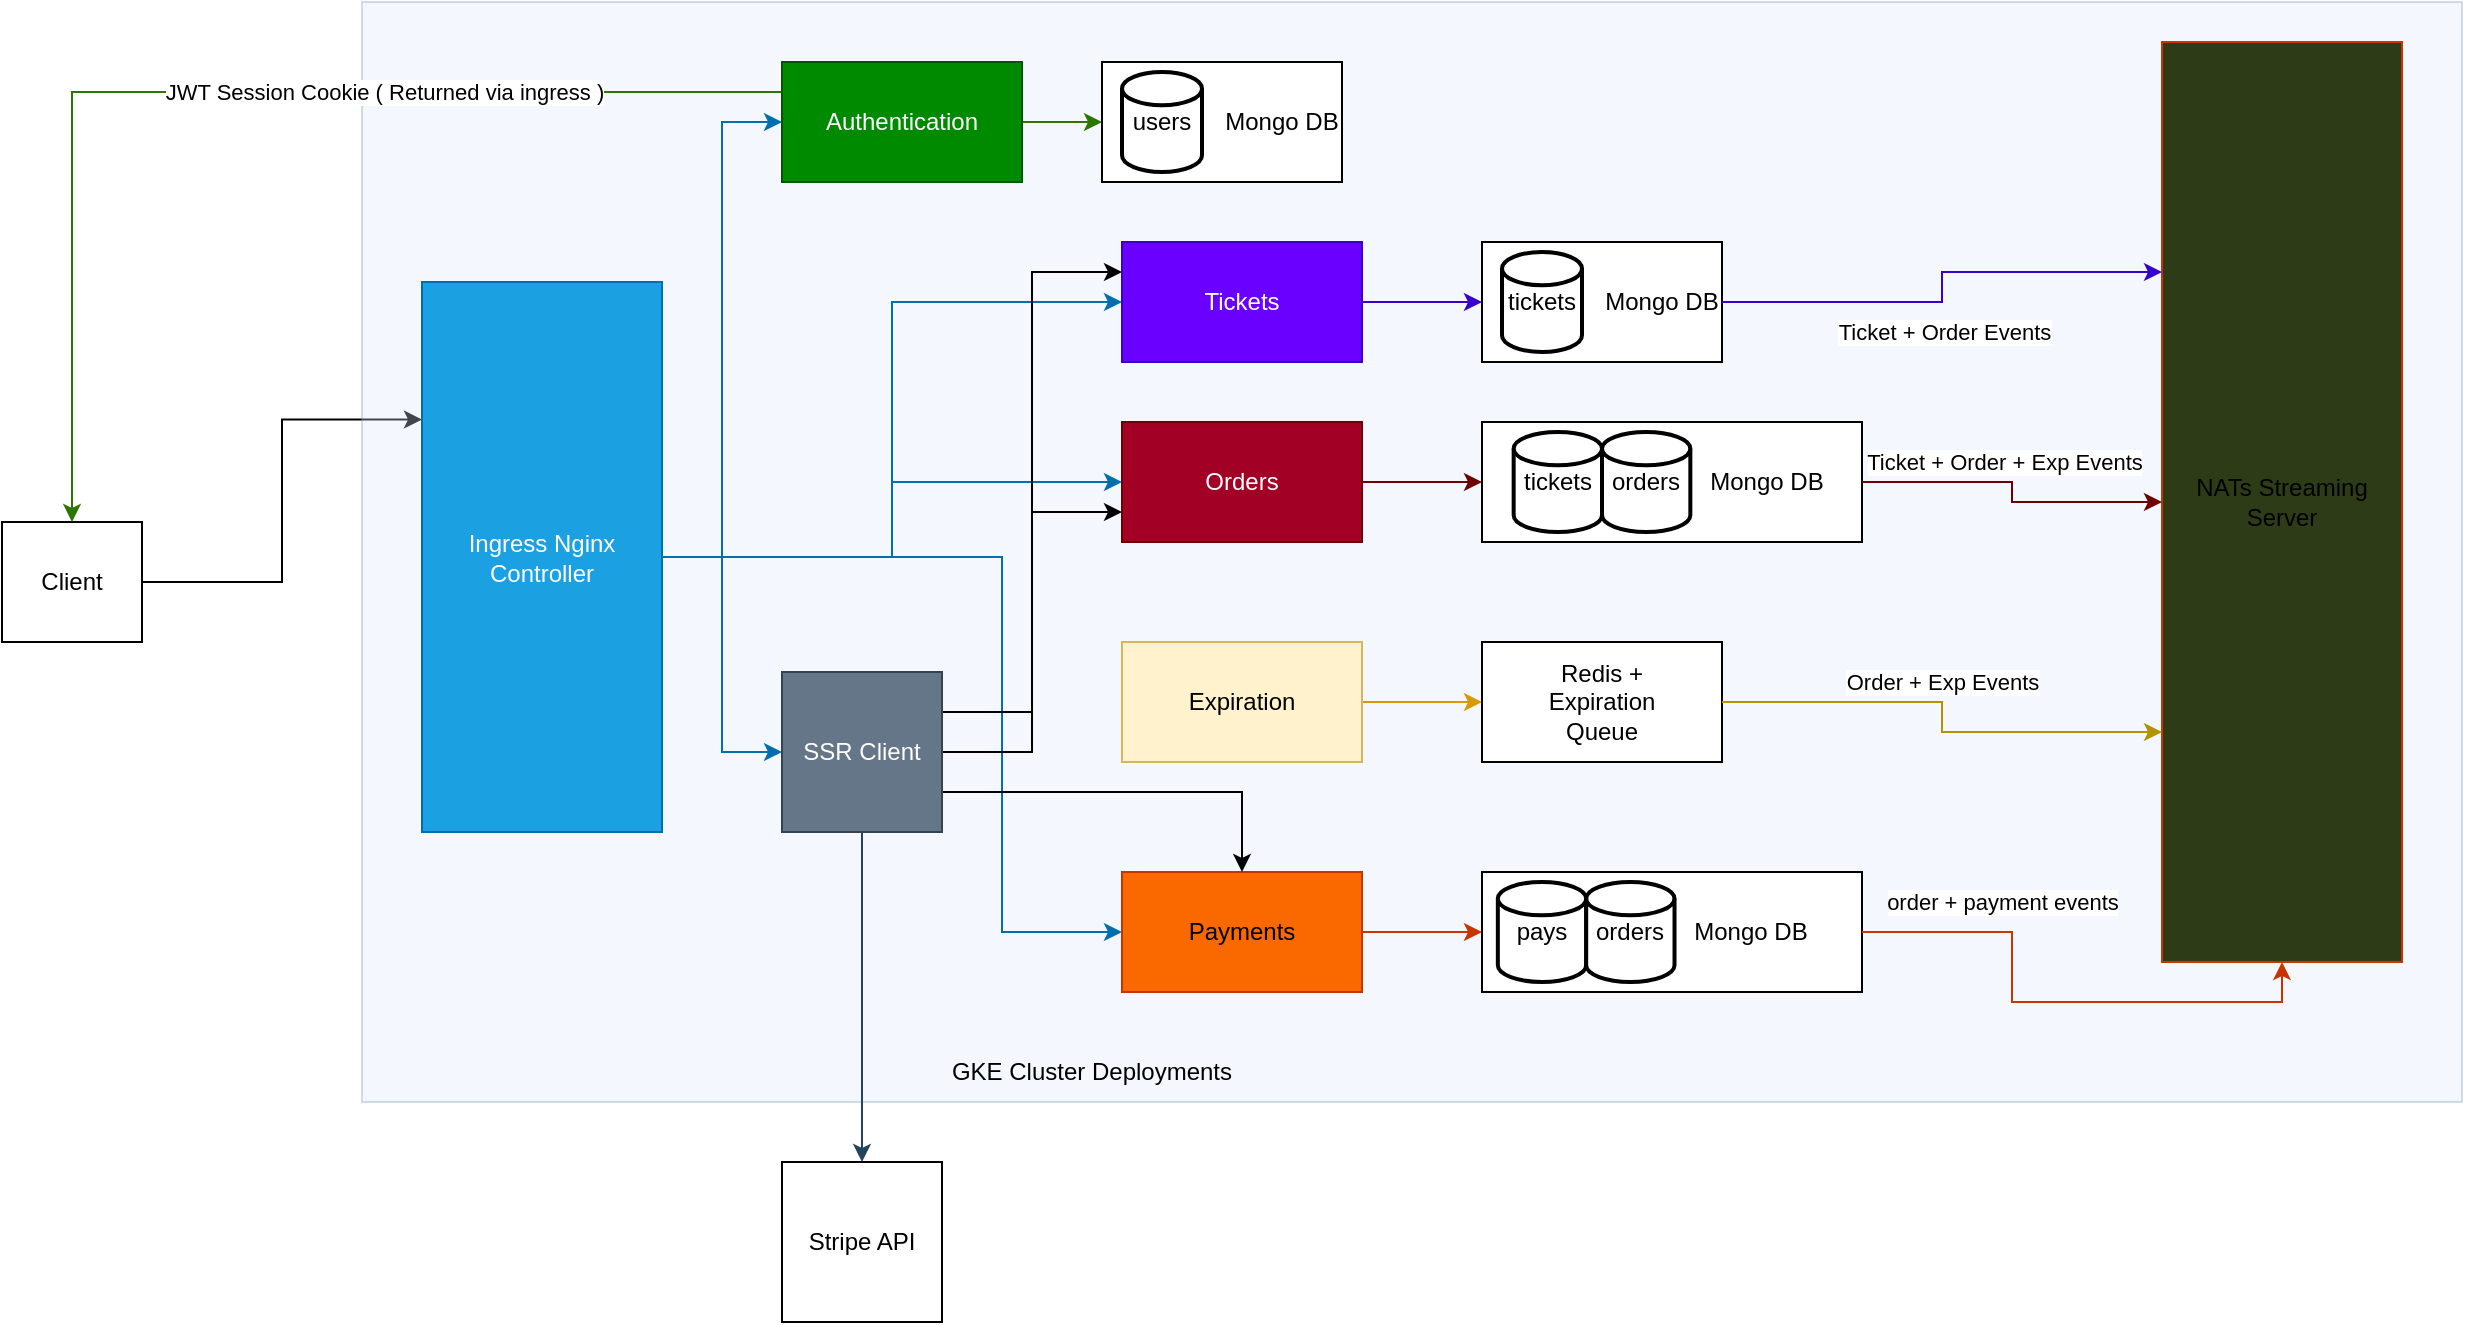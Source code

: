 <mxfile version="24.8.4">
  <diagram name="Page-1" id="2mIcbWn97onkplZoNOdT">
    <mxGraphModel dx="1313" dy="1253" grid="1" gridSize="10" guides="1" tooltips="1" connect="1" arrows="1" fold="1" page="1" pageScale="1" pageWidth="827" pageHeight="1169" math="0" shadow="0">
      <root>
        <mxCell id="0" />
        <mxCell id="1" parent="0" />
        <mxCell id="glK48s7Gl2eaxIGv5ge9-5" style="edgeStyle=orthogonalEdgeStyle;rounded=0;orthogonalLoop=1;jettySize=auto;html=1;entryX=0;entryY=0.25;entryDx=0;entryDy=0;" edge="1" parent="1" source="glK48s7Gl2eaxIGv5ge9-1" target="glK48s7Gl2eaxIGv5ge9-3">
          <mxGeometry relative="1" as="geometry" />
        </mxCell>
        <mxCell id="glK48s7Gl2eaxIGv5ge9-1" value="Client" style="rounded=0;whiteSpace=wrap;html=1;" vertex="1" parent="1">
          <mxGeometry x="50" y="380" width="70" height="60" as="geometry" />
        </mxCell>
        <mxCell id="glK48s7Gl2eaxIGv5ge9-2" value="" style="rounded=0;whiteSpace=wrap;html=1;opacity=30;fillColor=#dae8fc;strokeColor=#6c8ebf;align=left;" vertex="1" parent="1">
          <mxGeometry x="230" y="120" width="1050" height="550" as="geometry" />
        </mxCell>
        <mxCell id="glK48s7Gl2eaxIGv5ge9-47" style="edgeStyle=orthogonalEdgeStyle;rounded=0;orthogonalLoop=1;jettySize=auto;html=1;entryX=0;entryY=0.5;entryDx=0;entryDy=0;fillColor=#1ba1e2;strokeColor=#006EAF;" edge="1" parent="1" source="glK48s7Gl2eaxIGv5ge9-3" target="glK48s7Gl2eaxIGv5ge9-6">
          <mxGeometry relative="1" as="geometry" />
        </mxCell>
        <mxCell id="glK48s7Gl2eaxIGv5ge9-48" style="edgeStyle=orthogonalEdgeStyle;rounded=0;orthogonalLoop=1;jettySize=auto;html=1;entryX=0;entryY=0.5;entryDx=0;entryDy=0;fillColor=#1ba1e2;strokeColor=#006EAF;" edge="1" parent="1" source="glK48s7Gl2eaxIGv5ge9-3" target="glK48s7Gl2eaxIGv5ge9-13">
          <mxGeometry relative="1" as="geometry" />
        </mxCell>
        <mxCell id="glK48s7Gl2eaxIGv5ge9-49" style="edgeStyle=orthogonalEdgeStyle;rounded=0;orthogonalLoop=1;jettySize=auto;html=1;entryX=0;entryY=0.5;entryDx=0;entryDy=0;fillColor=#1ba1e2;strokeColor=#006EAF;" edge="1" parent="1" source="glK48s7Gl2eaxIGv5ge9-3" target="glK48s7Gl2eaxIGv5ge9-34">
          <mxGeometry relative="1" as="geometry" />
        </mxCell>
        <mxCell id="glK48s7Gl2eaxIGv5ge9-50" style="edgeStyle=orthogonalEdgeStyle;rounded=0;orthogonalLoop=1;jettySize=auto;html=1;entryX=0;entryY=0.5;entryDx=0;entryDy=0;fillColor=#1ba1e2;strokeColor=#006EAF;" edge="1" parent="1" source="glK48s7Gl2eaxIGv5ge9-3" target="glK48s7Gl2eaxIGv5ge9-20">
          <mxGeometry relative="1" as="geometry" />
        </mxCell>
        <mxCell id="glK48s7Gl2eaxIGv5ge9-51" style="edgeStyle=orthogonalEdgeStyle;rounded=0;orthogonalLoop=1;jettySize=auto;html=1;entryX=0;entryY=0.5;entryDx=0;entryDy=0;fillColor=#1ba1e2;strokeColor=#006EAF;" edge="1" parent="1" source="glK48s7Gl2eaxIGv5ge9-3" target="glK48s7Gl2eaxIGv5ge9-28">
          <mxGeometry relative="1" as="geometry">
            <Array as="points">
              <mxPoint x="550" y="398" />
              <mxPoint x="550" y="585" />
            </Array>
          </mxGeometry>
        </mxCell>
        <mxCell id="glK48s7Gl2eaxIGv5ge9-3" value="Ingress Nginx Controller" style="rounded=0;whiteSpace=wrap;html=1;fillColor=#1ba1e2;fontColor=#ffffff;strokeColor=#006EAF;" vertex="1" parent="1">
          <mxGeometry x="260" y="260" width="120" height="275" as="geometry" />
        </mxCell>
        <mxCell id="glK48s7Gl2eaxIGv5ge9-4" value="GKE Cluster Deployments" style="text;html=1;align=center;verticalAlign=middle;whiteSpace=wrap;rounded=0;" vertex="1" parent="1">
          <mxGeometry x="485" y="640" width="220" height="30" as="geometry" />
        </mxCell>
        <mxCell id="glK48s7Gl2eaxIGv5ge9-12" style="edgeStyle=orthogonalEdgeStyle;rounded=0;orthogonalLoop=1;jettySize=auto;html=1;exitX=1;exitY=0.5;exitDx=0;exitDy=0;entryX=0;entryY=0.5;entryDx=0;entryDy=0;fillColor=#60a917;strokeColor=#2D7600;" edge="1" parent="1" source="glK48s7Gl2eaxIGv5ge9-6" target="glK48s7Gl2eaxIGv5ge9-8">
          <mxGeometry relative="1" as="geometry" />
        </mxCell>
        <mxCell id="glK48s7Gl2eaxIGv5ge9-61" style="edgeStyle=orthogonalEdgeStyle;rounded=0;orthogonalLoop=1;jettySize=auto;html=1;exitX=0;exitY=0.25;exitDx=0;exitDy=0;entryX=0.5;entryY=0;entryDx=0;entryDy=0;fillColor=#60a917;strokeColor=#2D7600;" edge="1" parent="1" source="glK48s7Gl2eaxIGv5ge9-6" target="glK48s7Gl2eaxIGv5ge9-1">
          <mxGeometry relative="1" as="geometry" />
        </mxCell>
        <mxCell id="glK48s7Gl2eaxIGv5ge9-62" value="JWT Session Cookie ( Returned via ingress )" style="edgeLabel;html=1;align=center;verticalAlign=middle;resizable=0;points=[];" vertex="1" connectable="0" parent="glK48s7Gl2eaxIGv5ge9-61">
          <mxGeometry x="0.016" y="3" relative="1" as="geometry">
            <mxPoint x="90" y="-3" as="offset" />
          </mxGeometry>
        </mxCell>
        <mxCell id="glK48s7Gl2eaxIGv5ge9-6" value="Authentication" style="rounded=0;whiteSpace=wrap;html=1;fillColor=#008a00;strokeColor=#005700;fontColor=#ffffff;" vertex="1" parent="1">
          <mxGeometry x="440" y="150" width="120" height="60" as="geometry" />
        </mxCell>
        <mxCell id="glK48s7Gl2eaxIGv5ge9-11" value="" style="group;fillColor=#008a00;fontColor=#ffffff;strokeColor=#005700;" vertex="1" connectable="0" parent="1">
          <mxGeometry x="600" y="150" width="120" height="60" as="geometry" />
        </mxCell>
        <mxCell id="glK48s7Gl2eaxIGv5ge9-8" value="" style="rounded=0;whiteSpace=wrap;html=1;" vertex="1" parent="glK48s7Gl2eaxIGv5ge9-11">
          <mxGeometry width="120" height="60" as="geometry" />
        </mxCell>
        <mxCell id="glK48s7Gl2eaxIGv5ge9-7" value="users" style="strokeWidth=2;html=1;shape=mxgraph.flowchart.database;whiteSpace=wrap;" vertex="1" parent="glK48s7Gl2eaxIGv5ge9-11">
          <mxGeometry x="10" y="5" width="40" height="50" as="geometry" />
        </mxCell>
        <mxCell id="glK48s7Gl2eaxIGv5ge9-9" value="Mongo DB" style="text;html=1;align=center;verticalAlign=middle;whiteSpace=wrap;rounded=0;" vertex="1" parent="glK48s7Gl2eaxIGv5ge9-11">
          <mxGeometry x="60" y="15" width="60" height="30" as="geometry" />
        </mxCell>
        <mxCell id="glK48s7Gl2eaxIGv5ge9-18" style="edgeStyle=orthogonalEdgeStyle;rounded=0;orthogonalLoop=1;jettySize=auto;html=1;entryX=0;entryY=0.5;entryDx=0;entryDy=0;fillColor=#6a00ff;strokeColor=#3700CC;" edge="1" parent="1" source="glK48s7Gl2eaxIGv5ge9-13" target="glK48s7Gl2eaxIGv5ge9-15">
          <mxGeometry relative="1" as="geometry" />
        </mxCell>
        <mxCell id="glK48s7Gl2eaxIGv5ge9-13" value="Tickets" style="rounded=0;whiteSpace=wrap;html=1;fillColor=#6a00ff;strokeColor=#3700CC;fontColor=#ffffff;" vertex="1" parent="1">
          <mxGeometry x="610" y="240" width="120" height="60" as="geometry" />
        </mxCell>
        <mxCell id="glK48s7Gl2eaxIGv5ge9-14" value="" style="group" vertex="1" connectable="0" parent="1">
          <mxGeometry x="790" y="240" width="120" height="60" as="geometry" />
        </mxCell>
        <mxCell id="glK48s7Gl2eaxIGv5ge9-15" value="" style="rounded=0;whiteSpace=wrap;html=1;" vertex="1" parent="glK48s7Gl2eaxIGv5ge9-14">
          <mxGeometry width="120" height="60" as="geometry" />
        </mxCell>
        <mxCell id="glK48s7Gl2eaxIGv5ge9-16" value="tickets" style="strokeWidth=2;html=1;shape=mxgraph.flowchart.database;whiteSpace=wrap;" vertex="1" parent="glK48s7Gl2eaxIGv5ge9-14">
          <mxGeometry x="10" y="5" width="40" height="50" as="geometry" />
        </mxCell>
        <mxCell id="glK48s7Gl2eaxIGv5ge9-17" value="Mongo DB" style="text;html=1;align=center;verticalAlign=middle;whiteSpace=wrap;rounded=0;" vertex="1" parent="glK48s7Gl2eaxIGv5ge9-14">
          <mxGeometry x="60" y="15" width="60" height="30" as="geometry" />
        </mxCell>
        <mxCell id="glK48s7Gl2eaxIGv5ge9-19" style="edgeStyle=orthogonalEdgeStyle;rounded=0;orthogonalLoop=1;jettySize=auto;html=1;entryX=0;entryY=0.5;entryDx=0;entryDy=0;fillColor=#a20025;strokeColor=#6F0000;" edge="1" parent="1" source="glK48s7Gl2eaxIGv5ge9-20" target="glK48s7Gl2eaxIGv5ge9-22">
          <mxGeometry relative="1" as="geometry" />
        </mxCell>
        <mxCell id="glK48s7Gl2eaxIGv5ge9-20" value="Orders" style="rounded=0;whiteSpace=wrap;html=1;fillColor=#a20025;strokeColor=#6F0000;fontColor=#ffffff;" vertex="1" parent="1">
          <mxGeometry x="610" y="330" width="120" height="60" as="geometry" />
        </mxCell>
        <mxCell id="glK48s7Gl2eaxIGv5ge9-21" value="" style="group" vertex="1" connectable="0" parent="1">
          <mxGeometry x="790" y="330" width="190" height="60" as="geometry" />
        </mxCell>
        <mxCell id="glK48s7Gl2eaxIGv5ge9-26" value="" style="group" vertex="1" connectable="0" parent="glK48s7Gl2eaxIGv5ge9-21">
          <mxGeometry width="190" height="60" as="geometry" />
        </mxCell>
        <mxCell id="glK48s7Gl2eaxIGv5ge9-22" value="" style="rounded=0;whiteSpace=wrap;html=1;" vertex="1" parent="glK48s7Gl2eaxIGv5ge9-26">
          <mxGeometry width="190" height="60" as="geometry" />
        </mxCell>
        <mxCell id="glK48s7Gl2eaxIGv5ge9-23" value="tickets" style="strokeWidth=2;html=1;shape=mxgraph.flowchart.database;whiteSpace=wrap;" vertex="1" parent="glK48s7Gl2eaxIGv5ge9-26">
          <mxGeometry x="15.83" y="5" width="44.17" height="50" as="geometry" />
        </mxCell>
        <mxCell id="glK48s7Gl2eaxIGv5ge9-24" value="Mongo DB" style="text;html=1;align=center;verticalAlign=middle;whiteSpace=wrap;rounded=0;" vertex="1" parent="glK48s7Gl2eaxIGv5ge9-26">
          <mxGeometry x="95" y="15" width="95" height="30" as="geometry" />
        </mxCell>
        <mxCell id="glK48s7Gl2eaxIGv5ge9-25" value="orders" style="strokeWidth=2;html=1;shape=mxgraph.flowchart.database;whiteSpace=wrap;" vertex="1" parent="glK48s7Gl2eaxIGv5ge9-26">
          <mxGeometry x="60" y="5" width="44.17" height="50" as="geometry" />
        </mxCell>
        <mxCell id="glK48s7Gl2eaxIGv5ge9-27" style="edgeStyle=orthogonalEdgeStyle;rounded=0;orthogonalLoop=1;jettySize=auto;html=1;entryX=0;entryY=0.5;entryDx=0;entryDy=0;fillColor=#fa6800;strokeColor=#C73500;" edge="1" parent="1" source="glK48s7Gl2eaxIGv5ge9-28" target="glK48s7Gl2eaxIGv5ge9-29">
          <mxGeometry relative="1" as="geometry" />
        </mxCell>
        <mxCell id="glK48s7Gl2eaxIGv5ge9-28" value="Payments" style="rounded=0;whiteSpace=wrap;html=1;fillColor=#fa6800;strokeColor=#C73500;fontColor=#000000;" vertex="1" parent="1">
          <mxGeometry x="610" y="555" width="120" height="60" as="geometry" />
        </mxCell>
        <mxCell id="glK48s7Gl2eaxIGv5ge9-33" value="" style="group" vertex="1" connectable="0" parent="1">
          <mxGeometry x="790" y="555" width="190" height="60" as="geometry" />
        </mxCell>
        <mxCell id="glK48s7Gl2eaxIGv5ge9-29" value="" style="rounded=0;whiteSpace=wrap;html=1;" vertex="1" parent="glK48s7Gl2eaxIGv5ge9-33">
          <mxGeometry width="190" height="60" as="geometry" />
        </mxCell>
        <mxCell id="glK48s7Gl2eaxIGv5ge9-30" value="pays" style="strokeWidth=2;html=1;shape=mxgraph.flowchart.database;whiteSpace=wrap;" vertex="1" parent="glK48s7Gl2eaxIGv5ge9-33">
          <mxGeometry x="7.92" y="5" width="44.17" height="50" as="geometry" />
        </mxCell>
        <mxCell id="glK48s7Gl2eaxIGv5ge9-31" value="Mongo DB" style="text;html=1;align=center;verticalAlign=middle;whiteSpace=wrap;rounded=0;" vertex="1" parent="glK48s7Gl2eaxIGv5ge9-33">
          <mxGeometry x="87.09" y="15" width="95" height="30" as="geometry" />
        </mxCell>
        <mxCell id="glK48s7Gl2eaxIGv5ge9-32" value="orders" style="strokeWidth=2;html=1;shape=mxgraph.flowchart.database;whiteSpace=wrap;" vertex="1" parent="glK48s7Gl2eaxIGv5ge9-33">
          <mxGeometry x="52.09" y="5" width="44.17" height="50" as="geometry" />
        </mxCell>
        <mxCell id="glK48s7Gl2eaxIGv5ge9-53" style="edgeStyle=orthogonalEdgeStyle;rounded=0;orthogonalLoop=1;jettySize=auto;html=1;entryX=0.5;entryY=0;entryDx=0;entryDy=0;fillColor=#bac8d3;strokeColor=#23445d;" edge="1" parent="1" source="glK48s7Gl2eaxIGv5ge9-34" target="glK48s7Gl2eaxIGv5ge9-52">
          <mxGeometry relative="1" as="geometry" />
        </mxCell>
        <mxCell id="glK48s7Gl2eaxIGv5ge9-63" style="edgeStyle=orthogonalEdgeStyle;rounded=0;orthogonalLoop=1;jettySize=auto;html=1;entryX=0;entryY=0.25;entryDx=0;entryDy=0;" edge="1" parent="1" source="glK48s7Gl2eaxIGv5ge9-34" target="glK48s7Gl2eaxIGv5ge9-13">
          <mxGeometry relative="1" as="geometry" />
        </mxCell>
        <mxCell id="glK48s7Gl2eaxIGv5ge9-64" style="edgeStyle=orthogonalEdgeStyle;rounded=0;orthogonalLoop=1;jettySize=auto;html=1;exitX=1;exitY=0.25;exitDx=0;exitDy=0;entryX=0;entryY=0.75;entryDx=0;entryDy=0;" edge="1" parent="1" source="glK48s7Gl2eaxIGv5ge9-34" target="glK48s7Gl2eaxIGv5ge9-20">
          <mxGeometry relative="1" as="geometry" />
        </mxCell>
        <mxCell id="glK48s7Gl2eaxIGv5ge9-65" style="edgeStyle=orthogonalEdgeStyle;rounded=0;orthogonalLoop=1;jettySize=auto;html=1;exitX=1;exitY=0.75;exitDx=0;exitDy=0;entryX=0.5;entryY=0;entryDx=0;entryDy=0;" edge="1" parent="1" source="glK48s7Gl2eaxIGv5ge9-34" target="glK48s7Gl2eaxIGv5ge9-28">
          <mxGeometry relative="1" as="geometry" />
        </mxCell>
        <mxCell id="glK48s7Gl2eaxIGv5ge9-34" value="SSR Client" style="whiteSpace=wrap;html=1;aspect=fixed;fillColor=#647687;fontColor=#ffffff;strokeColor=#314354;" vertex="1" parent="1">
          <mxGeometry x="440" y="455" width="80" height="80" as="geometry" />
        </mxCell>
        <mxCell id="glK48s7Gl2eaxIGv5ge9-38" value="NATs Streaming Server" style="rounded=0;whiteSpace=wrap;html=1;fillColor=#2e3b17;strokeColor=#C73500;fontColor=#000000;" vertex="1" parent="1">
          <mxGeometry x="1130" y="140" width="120" height="460" as="geometry" />
        </mxCell>
        <mxCell id="glK48s7Gl2eaxIGv5ge9-39" style="edgeStyle=orthogonalEdgeStyle;rounded=0;orthogonalLoop=1;jettySize=auto;html=1;entryX=0;entryY=0.5;entryDx=0;entryDy=0;fillColor=#ffe6cc;strokeColor=#d79b00;" edge="1" parent="1" source="glK48s7Gl2eaxIGv5ge9-40" target="glK48s7Gl2eaxIGv5ge9-42">
          <mxGeometry relative="1" as="geometry" />
        </mxCell>
        <mxCell id="glK48s7Gl2eaxIGv5ge9-40" value="Expiration" style="rounded=0;whiteSpace=wrap;html=1;fillColor=#fff2cc;strokeColor=#d6b656;" vertex="1" parent="1">
          <mxGeometry x="610" y="440" width="120" height="60" as="geometry" />
        </mxCell>
        <mxCell id="glK48s7Gl2eaxIGv5ge9-41" value="" style="group" vertex="1" connectable="0" parent="1">
          <mxGeometry x="790" y="440" width="120" height="60" as="geometry" />
        </mxCell>
        <mxCell id="glK48s7Gl2eaxIGv5ge9-42" value="" style="rounded=0;whiteSpace=wrap;html=1;" vertex="1" parent="glK48s7Gl2eaxIGv5ge9-41">
          <mxGeometry width="120" height="60" as="geometry" />
        </mxCell>
        <mxCell id="glK48s7Gl2eaxIGv5ge9-44" value="Redis + Expiration Queue" style="text;html=1;align=center;verticalAlign=middle;whiteSpace=wrap;rounded=0;" vertex="1" parent="glK48s7Gl2eaxIGv5ge9-41">
          <mxGeometry x="30" y="15" width="60" height="30" as="geometry" />
        </mxCell>
        <mxCell id="glK48s7Gl2eaxIGv5ge9-52" value="Stripe API" style="whiteSpace=wrap;html=1;aspect=fixed;" vertex="1" parent="1">
          <mxGeometry x="440" y="700" width="80" height="80" as="geometry" />
        </mxCell>
        <mxCell id="glK48s7Gl2eaxIGv5ge9-54" style="edgeStyle=orthogonalEdgeStyle;rounded=0;orthogonalLoop=1;jettySize=auto;html=1;entryX=0;entryY=0.25;entryDx=0;entryDy=0;fillColor=#6a00ff;strokeColor=#3700CC;" edge="1" parent="1" source="glK48s7Gl2eaxIGv5ge9-15" target="glK48s7Gl2eaxIGv5ge9-38">
          <mxGeometry relative="1" as="geometry" />
        </mxCell>
        <mxCell id="glK48s7Gl2eaxIGv5ge9-66" value="Ticket + Order Events" style="edgeLabel;html=1;align=center;verticalAlign=middle;resizable=0;points=[];" vertex="1" connectable="0" parent="glK48s7Gl2eaxIGv5ge9-54">
          <mxGeometry x="-0.231" y="-3" relative="1" as="geometry">
            <mxPoint x="20" y="12" as="offset" />
          </mxGeometry>
        </mxCell>
        <mxCell id="glK48s7Gl2eaxIGv5ge9-55" style="edgeStyle=orthogonalEdgeStyle;rounded=0;orthogonalLoop=1;jettySize=auto;html=1;entryX=0;entryY=0.5;entryDx=0;entryDy=0;fillColor=#a20025;strokeColor=#6F0000;" edge="1" parent="1" source="glK48s7Gl2eaxIGv5ge9-24" target="glK48s7Gl2eaxIGv5ge9-38">
          <mxGeometry relative="1" as="geometry" />
        </mxCell>
        <mxCell id="glK48s7Gl2eaxIGv5ge9-67" value="Ticket + Order + Exp Events" style="edgeLabel;html=1;align=center;verticalAlign=middle;resizable=0;points=[];" vertex="1" connectable="0" parent="glK48s7Gl2eaxIGv5ge9-55">
          <mxGeometry x="-0.371" y="-1" relative="1" as="geometry">
            <mxPoint x="20" y="-11" as="offset" />
          </mxGeometry>
        </mxCell>
        <mxCell id="glK48s7Gl2eaxIGv5ge9-56" style="edgeStyle=orthogonalEdgeStyle;rounded=0;orthogonalLoop=1;jettySize=auto;html=1;entryX=0;entryY=0.75;entryDx=0;entryDy=0;fillColor=#e3c800;strokeColor=#B09500;" edge="1" parent="1" source="glK48s7Gl2eaxIGv5ge9-42" target="glK48s7Gl2eaxIGv5ge9-38">
          <mxGeometry relative="1" as="geometry" />
        </mxCell>
        <mxCell id="glK48s7Gl2eaxIGv5ge9-68" value="Order + Exp Events" style="edgeLabel;html=1;align=center;verticalAlign=middle;resizable=0;points=[];" vertex="1" connectable="0" parent="glK48s7Gl2eaxIGv5ge9-56">
          <mxGeometry x="-0.26" y="-3" relative="1" as="geometry">
            <mxPoint x="23" y="-13" as="offset" />
          </mxGeometry>
        </mxCell>
        <mxCell id="glK48s7Gl2eaxIGv5ge9-57" style="edgeStyle=orthogonalEdgeStyle;rounded=0;orthogonalLoop=1;jettySize=auto;html=1;entryX=0.5;entryY=1;entryDx=0;entryDy=0;fillColor=#fa6800;strokeColor=#C73500;" edge="1" parent="1" source="glK48s7Gl2eaxIGv5ge9-29" target="glK48s7Gl2eaxIGv5ge9-38">
          <mxGeometry relative="1" as="geometry" />
        </mxCell>
        <mxCell id="glK48s7Gl2eaxIGv5ge9-69" value="order + payment events" style="edgeLabel;html=1;align=center;verticalAlign=middle;resizable=0;points=[];" vertex="1" connectable="0" parent="glK48s7Gl2eaxIGv5ge9-57">
          <mxGeometry x="-0.645" relative="1" as="geometry">
            <mxPoint x="23" y="-15" as="offset" />
          </mxGeometry>
        </mxCell>
      </root>
    </mxGraphModel>
  </diagram>
</mxfile>
